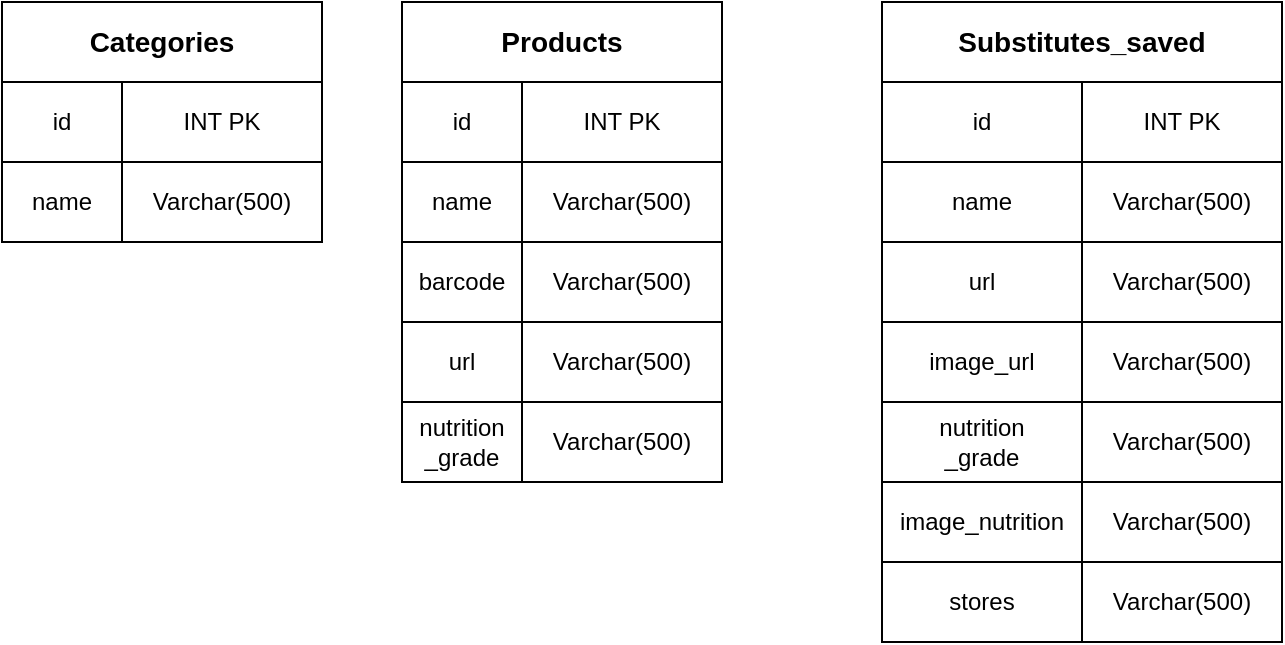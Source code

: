 <mxfile version="14.3.1" type="device"><diagram id="kKEWejpfm7GRBcAklyRX" name="Page-1"><mxGraphModel dx="1422" dy="775" grid="1" gridSize="10" guides="1" tooltips="1" connect="1" arrows="1" fold="1" page="1" pageScale="1" pageWidth="827" pageHeight="1169" math="0" shadow="0"><root><mxCell id="0"/><mxCell id="1" parent="0"/><mxCell id="_fLBOe3uaM_4WFypIT0s-2" value="&lt;font style=&quot;font-size: 14px&quot;&gt;&lt;b&gt;Categories&lt;/b&gt;&lt;/font&gt;" style="rounded=0;whiteSpace=wrap;html=1;" parent="1" vertex="1"><mxGeometry x="40" y="120" width="160" height="40" as="geometry"/></mxCell><mxCell id="_fLBOe3uaM_4WFypIT0s-3" value="id" style="rounded=0;whiteSpace=wrap;html=1;" parent="1" vertex="1"><mxGeometry x="40" y="160" width="60" height="40" as="geometry"/></mxCell><mxCell id="_fLBOe3uaM_4WFypIT0s-6" value="name" style="rounded=0;whiteSpace=wrap;html=1;" parent="1" vertex="1"><mxGeometry x="40" y="200" width="60" height="40" as="geometry"/></mxCell><mxCell id="_fLBOe3uaM_4WFypIT0s-8" value="&lt;div align=&quot;justify&quot;&gt;&lt;font style=&quot;font-size: 12px&quot;&gt;Varchar(500)&lt;/font&gt;&lt;/div&gt;" style="rounded=0;whiteSpace=wrap;html=1;" parent="1" vertex="1"><mxGeometry x="100" y="200" width="100" height="40" as="geometry"/></mxCell><mxCell id="_fLBOe3uaM_4WFypIT0s-9" value="INT PK" style="rounded=0;whiteSpace=wrap;html=1;" parent="1" vertex="1"><mxGeometry x="100" y="160" width="100" height="40" as="geometry"/></mxCell><mxCell id="_fLBOe3uaM_4WFypIT0s-12" value="&lt;b&gt;&lt;font style=&quot;font-size: 14px&quot;&gt;Products&lt;/font&gt;&lt;/b&gt;" style="rounded=0;whiteSpace=wrap;html=1;" parent="1" vertex="1"><mxGeometry x="240" y="120" width="160" height="40" as="geometry"/></mxCell><mxCell id="_fLBOe3uaM_4WFypIT0s-13" value="id" style="rounded=0;whiteSpace=wrap;html=1;" parent="1" vertex="1"><mxGeometry x="240" y="160" width="60" height="40" as="geometry"/></mxCell><mxCell id="_fLBOe3uaM_4WFypIT0s-15" value="name" style="rounded=0;whiteSpace=wrap;html=1;" parent="1" vertex="1"><mxGeometry x="240" y="200" width="60" height="40" as="geometry"/></mxCell><mxCell id="_fLBOe3uaM_4WFypIT0s-16" value="&lt;div&gt;barcode&lt;/div&gt;" style="rounded=0;whiteSpace=wrap;html=1;" parent="1" vertex="1"><mxGeometry x="240" y="240" width="60" height="40" as="geometry"/></mxCell><mxCell id="_fLBOe3uaM_4WFypIT0s-17" value="url" style="rounded=0;whiteSpace=wrap;html=1;" parent="1" vertex="1"><mxGeometry x="240" y="280" width="60" height="40" as="geometry"/></mxCell><mxCell id="_fLBOe3uaM_4WFypIT0s-18" value="&lt;div&gt;nutrition&lt;/div&gt;&lt;div&gt;_grade&lt;/div&gt;" style="rounded=0;whiteSpace=wrap;html=1;" parent="1" vertex="1"><mxGeometry x="240" y="320" width="60" height="40" as="geometry"/></mxCell><mxCell id="_fLBOe3uaM_4WFypIT0s-21" value="INT PK" style="rounded=0;whiteSpace=wrap;html=1;" parent="1" vertex="1"><mxGeometry x="300" y="160" width="100" height="40" as="geometry"/></mxCell><mxCell id="_fLBOe3uaM_4WFypIT0s-22" value="Varchar(500)" style="rounded=0;whiteSpace=wrap;html=1;" parent="1" vertex="1"><mxGeometry x="300" y="200" width="100" height="40" as="geometry"/></mxCell><mxCell id="_fLBOe3uaM_4WFypIT0s-23" value="Varchar(500)" style="rounded=0;whiteSpace=wrap;html=1;" parent="1" vertex="1"><mxGeometry x="300" y="240" width="100" height="40" as="geometry"/></mxCell><mxCell id="_fLBOe3uaM_4WFypIT0s-24" value="Varchar(500)" style="rounded=0;whiteSpace=wrap;html=1;" parent="1" vertex="1"><mxGeometry x="300" y="280" width="100" height="40" as="geometry"/></mxCell><mxCell id="_fLBOe3uaM_4WFypIT0s-25" value="Varchar(500)" style="rounded=0;whiteSpace=wrap;html=1;" parent="1" vertex="1"><mxGeometry x="300" y="320" width="100" height="40" as="geometry"/></mxCell><mxCell id="4wgFalVzE407KGb9JPSG-1" value="&lt;font style=&quot;font-size: 14px&quot;&gt;&lt;b&gt;Substitutes_saved&lt;/b&gt;&lt;/font&gt;" style="rounded=0;whiteSpace=wrap;html=1;" vertex="1" parent="1"><mxGeometry x="480" y="120" width="200" height="40" as="geometry"/></mxCell><mxCell id="4wgFalVzE407KGb9JPSG-2" value="id" style="rounded=0;whiteSpace=wrap;html=1;" vertex="1" parent="1"><mxGeometry x="480" y="160" width="100" height="40" as="geometry"/></mxCell><mxCell id="4wgFalVzE407KGb9JPSG-3" value="name" style="rounded=0;whiteSpace=wrap;html=1;" vertex="1" parent="1"><mxGeometry x="480" y="200" width="100" height="40" as="geometry"/></mxCell><mxCell id="4wgFalVzE407KGb9JPSG-4" value="url" style="rounded=0;whiteSpace=wrap;html=1;" vertex="1" parent="1"><mxGeometry x="480" y="240" width="100" height="40" as="geometry"/></mxCell><mxCell id="4wgFalVzE407KGb9JPSG-5" value="image_url" style="rounded=0;whiteSpace=wrap;html=1;" vertex="1" parent="1"><mxGeometry x="480" y="280" width="100" height="40" as="geometry"/></mxCell><mxCell id="4wgFalVzE407KGb9JPSG-6" value="&lt;div&gt;nutrition&lt;/div&gt;&lt;div&gt;_grade&lt;/div&gt;" style="rounded=0;whiteSpace=wrap;html=1;" vertex="1" parent="1"><mxGeometry x="480" y="320" width="100" height="40" as="geometry"/></mxCell><mxCell id="4wgFalVzE407KGb9JPSG-7" value="&lt;div align=&quot;center&quot;&gt;image_nutrition&lt;/div&gt;" style="rounded=0;whiteSpace=wrap;html=1;align=center;" vertex="1" parent="1"><mxGeometry x="480" y="360" width="100" height="40" as="geometry"/></mxCell><mxCell id="4wgFalVzE407KGb9JPSG-8" value="INT PK" style="rounded=0;whiteSpace=wrap;html=1;" vertex="1" parent="1"><mxGeometry x="580" y="160" width="100" height="40" as="geometry"/></mxCell><mxCell id="4wgFalVzE407KGb9JPSG-9" value="Varchar(500)" style="rounded=0;whiteSpace=wrap;html=1;" vertex="1" parent="1"><mxGeometry x="580" y="200" width="100" height="40" as="geometry"/></mxCell><mxCell id="4wgFalVzE407KGb9JPSG-10" value="Varchar(500)" style="rounded=0;whiteSpace=wrap;html=1;" vertex="1" parent="1"><mxGeometry x="580" y="240" width="100" height="40" as="geometry"/></mxCell><mxCell id="4wgFalVzE407KGb9JPSG-11" value="Varchar(500)" style="rounded=0;whiteSpace=wrap;html=1;" vertex="1" parent="1"><mxGeometry x="580" y="280" width="100" height="40" as="geometry"/></mxCell><mxCell id="4wgFalVzE407KGb9JPSG-12" value="Varchar(500)" style="rounded=0;whiteSpace=wrap;html=1;" vertex="1" parent="1"><mxGeometry x="580" y="320" width="100" height="40" as="geometry"/></mxCell><mxCell id="4wgFalVzE407KGb9JPSG-15" value="Varchar(500)" style="rounded=0;whiteSpace=wrap;html=1;" vertex="1" parent="1"><mxGeometry x="580" y="360" width="100" height="40" as="geometry"/></mxCell><mxCell id="4wgFalVzE407KGb9JPSG-16" value="stores" style="rounded=0;whiteSpace=wrap;html=1;align=center;" vertex="1" parent="1"><mxGeometry x="480" y="400" width="100" height="40" as="geometry"/></mxCell><mxCell id="4wgFalVzE407KGb9JPSG-17" value="Varchar(500)" style="rounded=0;whiteSpace=wrap;html=1;" vertex="1" parent="1"><mxGeometry x="580" y="400" width="100" height="40" as="geometry"/></mxCell></root></mxGraphModel></diagram></mxfile>